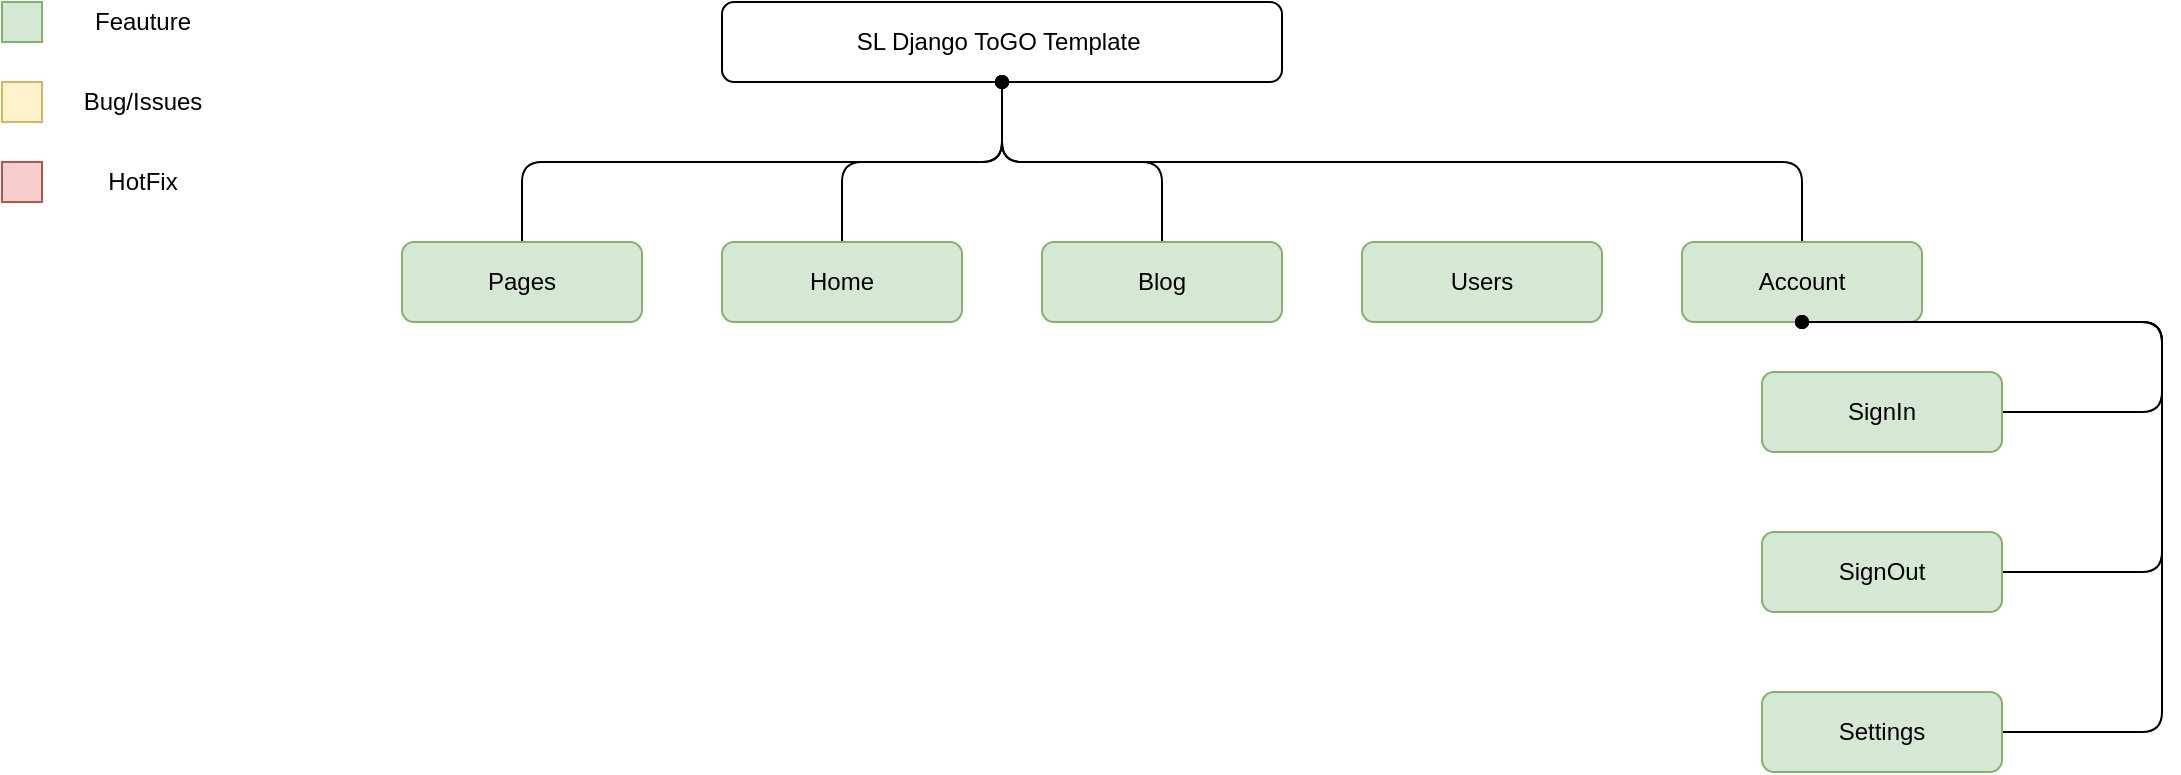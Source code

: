 <mxfile>
    <diagram id="XVXuGbUfRxfT3hCK_TTu" name="main">
        <mxGraphModel dx="957" dy="458" grid="1" gridSize="10" guides="1" tooltips="1" connect="1" arrows="1" fold="1" page="1" pageScale="1" pageWidth="1100" pageHeight="850" math="0" shadow="0">
            <root>
                <mxCell id="0"/>
                <mxCell id="1" parent="0"/>
                <mxCell id="2" value="SL Django ToGO Template&amp;nbsp;" style="rounded=1;whiteSpace=wrap;html=1;" vertex="1" parent="1">
                    <mxGeometry x="360" y="40" width="280" height="40" as="geometry"/>
                </mxCell>
                <mxCell id="3" value="" style="rounded=0;whiteSpace=wrap;html=1;fillColor=#d5e8d4;strokeColor=#82b366;" vertex="1" parent="1">
                    <mxGeometry y="40" width="20" height="20" as="geometry"/>
                </mxCell>
                <mxCell id="9" value="" style="rounded=0;whiteSpace=wrap;html=1;fillColor=#fff2cc;strokeColor=#d6b656;" vertex="1" parent="1">
                    <mxGeometry y="80" width="20" height="20" as="geometry"/>
                </mxCell>
                <mxCell id="11" value="Feauture" style="text;html=1;align=center;verticalAlign=middle;resizable=0;points=[];autosize=1;strokeColor=none;fillColor=none;" vertex="1" parent="1">
                    <mxGeometry x="40" y="40" width="60" height="20" as="geometry"/>
                </mxCell>
                <mxCell id="12" value="Bug/Issues" style="text;html=1;align=center;verticalAlign=middle;resizable=0;points=[];autosize=1;strokeColor=none;fillColor=none;" vertex="1" parent="1">
                    <mxGeometry x="35" y="80" width="70" height="20" as="geometry"/>
                </mxCell>
                <mxCell id="13" value="" style="rounded=0;whiteSpace=wrap;html=1;fillColor=#f8cecc;strokeColor=#b85450;" vertex="1" parent="1">
                    <mxGeometry y="120" width="20" height="20" as="geometry"/>
                </mxCell>
                <mxCell id="14" value="HotFix" style="text;html=1;align=center;verticalAlign=middle;resizable=0;points=[];autosize=1;strokeColor=none;fillColor=none;" vertex="1" parent="1">
                    <mxGeometry x="45" y="120" width="50" height="20" as="geometry"/>
                </mxCell>
                <mxCell id="25" style="edgeStyle=elbowEdgeStyle;elbow=vertical;html=1;entryX=0.5;entryY=1;entryDx=0;entryDy=0;endArrow=oval;endFill=1;strokeColor=default;" edge="1" parent="1" source="17" target="2">
                    <mxGeometry relative="1" as="geometry"/>
                </mxCell>
                <mxCell id="17" value="Pages" style="rounded=1;whiteSpace=wrap;html=1;fillColor=#d5e8d4;strokeColor=#82b366;" vertex="1" parent="1">
                    <mxGeometry x="200" y="160" width="120" height="40" as="geometry"/>
                </mxCell>
                <mxCell id="26" style="edgeStyle=elbowEdgeStyle;elbow=vertical;html=1;endArrow=oval;endFill=1;strokeColor=default;" edge="1" parent="1" source="18">
                    <mxGeometry relative="1" as="geometry">
                        <mxPoint x="500" y="80" as="targetPoint"/>
                    </mxGeometry>
                </mxCell>
                <mxCell id="18" value="Blog" style="rounded=1;whiteSpace=wrap;html=1;fillColor=#d5e8d4;strokeColor=#82b366;" vertex="1" parent="1">
                    <mxGeometry x="520" y="160" width="120" height="40" as="geometry"/>
                </mxCell>
                <mxCell id="27" style="edgeStyle=elbowEdgeStyle;elbow=vertical;html=1;endArrow=oval;endFill=1;strokeColor=default;" edge="1" parent="1" source="19">
                    <mxGeometry relative="1" as="geometry">
                        <mxPoint x="500" y="80" as="targetPoint"/>
                    </mxGeometry>
                </mxCell>
                <mxCell id="19" value="Account" style="rounded=1;whiteSpace=wrap;html=1;fillColor=#d5e8d4;strokeColor=#82b366;" vertex="1" parent="1">
                    <mxGeometry x="840" y="160" width="120" height="40" as="geometry"/>
                </mxCell>
                <mxCell id="24" style="edgeStyle=elbowEdgeStyle;elbow=vertical;html=1;endArrow=oval;endFill=1;strokeColor=default;" edge="1" parent="1" source="20">
                    <mxGeometry relative="1" as="geometry">
                        <mxPoint x="500" y="80" as="targetPoint"/>
                    </mxGeometry>
                </mxCell>
                <mxCell id="20" value="Home" style="rounded=1;whiteSpace=wrap;html=1;fillColor=#d5e8d4;strokeColor=#82b366;" vertex="1" parent="1">
                    <mxGeometry x="360" y="160" width="120" height="40" as="geometry"/>
                </mxCell>
                <mxCell id="36" style="edgeStyle=elbowEdgeStyle;elbow=vertical;html=1;entryX=0.5;entryY=1;entryDx=0;entryDy=0;endArrow=oval;endFill=1;strokeColor=default;" edge="1" parent="1" source="29" target="19">
                    <mxGeometry relative="1" as="geometry">
                        <Array as="points">
                            <mxPoint x="1080" y="230"/>
                            <mxPoint x="760" y="340"/>
                        </Array>
                    </mxGeometry>
                </mxCell>
                <mxCell id="29" value="SignOut" style="rounded=1;whiteSpace=wrap;html=1;fillColor=#d5e8d4;strokeColor=#82b366;" vertex="1" parent="1">
                    <mxGeometry x="880" y="305" width="120" height="40" as="geometry"/>
                </mxCell>
                <mxCell id="34" style="edgeStyle=elbowEdgeStyle;elbow=vertical;html=1;entryX=0.5;entryY=1;entryDx=0;entryDy=0;endArrow=oval;endFill=1;strokeColor=default;" edge="1" parent="1" source="31" target="19">
                    <mxGeometry relative="1" as="geometry">
                        <Array as="points">
                            <mxPoint x="1080" y="210"/>
                        </Array>
                    </mxGeometry>
                </mxCell>
                <mxCell id="31" value="SignIn" style="rounded=1;whiteSpace=wrap;html=1;fillColor=#d5e8d4;strokeColor=#82b366;" vertex="1" parent="1">
                    <mxGeometry x="880" y="225" width="120" height="40" as="geometry"/>
                </mxCell>
                <mxCell id="37" style="edgeStyle=elbowEdgeStyle;elbow=vertical;html=1;entryX=0.5;entryY=1;entryDx=0;entryDy=0;endArrow=oval;endFill=1;strokeColor=default;" edge="1" parent="1" source="32" target="19">
                    <mxGeometry relative="1" as="geometry">
                        <Array as="points">
                            <mxPoint x="1080" y="290"/>
                            <mxPoint x="1040" y="230"/>
                            <mxPoint x="820" y="420"/>
                        </Array>
                    </mxGeometry>
                </mxCell>
                <mxCell id="32" value="Settings" style="rounded=1;whiteSpace=wrap;html=1;fillColor=#d5e8d4;strokeColor=#82b366;" vertex="1" parent="1">
                    <mxGeometry x="880" y="385" width="120" height="40" as="geometry"/>
                </mxCell>
                <mxCell id="38" value="Users" style="rounded=1;whiteSpace=wrap;html=1;fillColor=#d5e8d4;strokeColor=#82b366;" vertex="1" parent="1">
                    <mxGeometry x="680" y="160" width="120" height="40" as="geometry"/>
                </mxCell>
            </root>
        </mxGraphModel>
    </diagram>
</mxfile>